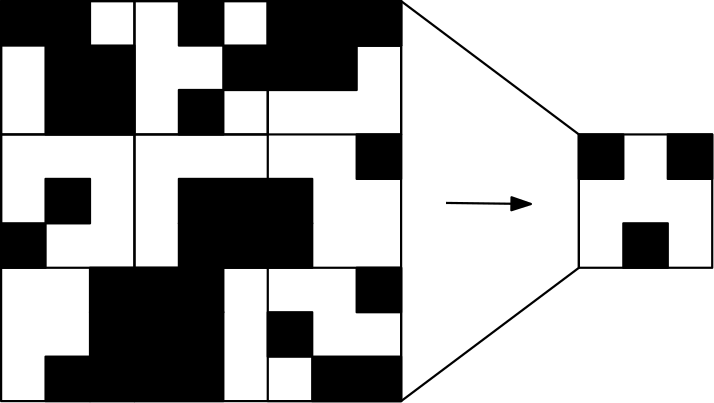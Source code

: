 <?xml version="1.0"?>
<!DOCTYPE ipe SYSTEM "ipe.dtd">
<ipe version="70212" creator="Ipe 7.2.12">
<info created="D:20190521165920" modified="D:20190521165931"/>
<ipestyle name="basic">
<symbol name="arrow/arc(spx)">
<path stroke="sym-stroke" fill="sym-stroke" pen="sym-pen">
0 0 m
-1 0.333 l
-1 -0.333 l
h
</path>
</symbol>
<symbol name="arrow/farc(spx)">
<path stroke="sym-stroke" fill="white" pen="sym-pen">
0 0 m
-1 0.333 l
-1 -0.333 l
h
</path>
</symbol>
<symbol name="arrow/ptarc(spx)">
<path stroke="sym-stroke" fill="sym-stroke" pen="sym-pen">
0 0 m
-1 0.333 l
-0.8 0 l
-1 -0.333 l
h
</path>
</symbol>
<symbol name="arrow/fptarc(spx)">
<path stroke="sym-stroke" fill="white" pen="sym-pen">
0 0 m
-1 0.333 l
-0.8 0 l
-1 -0.333 l
h
</path>
</symbol>
<symbol name="mark/circle(sx)" transformations="translations">
<path fill="sym-stroke">
0.6 0 0 0.6 0 0 e
0.4 0 0 0.4 0 0 e
</path>
</symbol>
<symbol name="mark/disk(sx)" transformations="translations">
<path fill="sym-stroke">
0.6 0 0 0.6 0 0 e
</path>
</symbol>
<symbol name="mark/fdisk(sfx)" transformations="translations">
<group>
<path fill="sym-fill">
0.5 0 0 0.5 0 0 e
</path>
<path fill="sym-stroke" fillrule="eofill">
0.6 0 0 0.6 0 0 e
0.4 0 0 0.4 0 0 e
</path>
</group>
</symbol>
<symbol name="mark/box(sx)" transformations="translations">
<path fill="sym-stroke" fillrule="eofill">
-0.6 -0.6 m
0.6 -0.6 l
0.6 0.6 l
-0.6 0.6 l
h
-0.4 -0.4 m
0.4 -0.4 l
0.4 0.4 l
-0.4 0.4 l
h
</path>
</symbol>
<symbol name="mark/square(sx)" transformations="translations">
<path fill="sym-stroke">
-0.6 -0.6 m
0.6 -0.6 l
0.6 0.6 l
-0.6 0.6 l
h
</path>
</symbol>
<symbol name="mark/fsquare(sfx)" transformations="translations">
<group>
<path fill="sym-fill">
-0.5 -0.5 m
0.5 -0.5 l
0.5 0.5 l
-0.5 0.5 l
h
</path>
<path fill="sym-stroke" fillrule="eofill">
-0.6 -0.6 m
0.6 -0.6 l
0.6 0.6 l
-0.6 0.6 l
h
-0.4 -0.4 m
0.4 -0.4 l
0.4 0.4 l
-0.4 0.4 l
h
</path>
</group>
</symbol>
<symbol name="mark/cross(sx)" transformations="translations">
<group>
<path fill="sym-stroke">
-0.43 -0.57 m
0.57 0.43 l
0.43 0.57 l
-0.57 -0.43 l
h
</path>
<path fill="sym-stroke">
-0.43 0.57 m
0.57 -0.43 l
0.43 -0.57 l
-0.57 0.43 l
h
</path>
</group>
</symbol>
<symbol name="arrow/fnormal(spx)">
<path stroke="sym-stroke" fill="white" pen="sym-pen">
0 0 m
-1 0.333 l
-1 -0.333 l
h
</path>
</symbol>
<symbol name="arrow/pointed(spx)">
<path stroke="sym-stroke" fill="sym-stroke" pen="sym-pen">
0 0 m
-1 0.333 l
-0.8 0 l
-1 -0.333 l
h
</path>
</symbol>
<symbol name="arrow/fpointed(spx)">
<path stroke="sym-stroke" fill="white" pen="sym-pen">
0 0 m
-1 0.333 l
-0.8 0 l
-1 -0.333 l
h
</path>
</symbol>
<symbol name="arrow/linear(spx)">
<path stroke="sym-stroke" pen="sym-pen">
-1 0.333 m
0 0 l
-1 -0.333 l
</path>
</symbol>
<symbol name="arrow/fdouble(spx)">
<path stroke="sym-stroke" fill="white" pen="sym-pen">
0 0 m
-1 0.333 l
-1 -0.333 l
h
-1 0 m
-2 0.333 l
-2 -0.333 l
h
</path>
</symbol>
<symbol name="arrow/double(spx)">
<path stroke="sym-stroke" fill="sym-stroke" pen="sym-pen">
0 0 m
-1 0.333 l
-1 -0.333 l
h
-1 0 m
-2 0.333 l
-2 -0.333 l
h
</path>
</symbol>
<pen name="heavier" value="0.8"/>
<pen name="fat" value="1.2"/>
<pen name="ultrafat" value="2"/>
<symbolsize name="large" value="5"/>
<symbolsize name="small" value="2"/>
<symbolsize name="tiny" value="1.1"/>
<arrowsize name="large" value="10"/>
<arrowsize name="small" value="5"/>
<arrowsize name="tiny" value="3"/>
<color name="red" value="1 0 0"/>
<color name="green" value="0 1 0"/>
<color name="blue" value="0 0 1"/>
<color name="yellow" value="1 1 0"/>
<color name="orange" value="1 0.647 0"/>
<color name="gold" value="1 0.843 0"/>
<color name="purple" value="0.627 0.125 0.941"/>
<color name="gray" value="0.745"/>
<color name="brown" value="0.647 0.165 0.165"/>
<color name="navy" value="0 0 0.502"/>
<color name="pink" value="1 0.753 0.796"/>
<color name="seagreen" value="0.18 0.545 0.341"/>
<color name="turquoise" value="0.251 0.878 0.816"/>
<color name="violet" value="0.933 0.51 0.933"/>
<color name="darkblue" value="0 0 0.545"/>
<color name="darkcyan" value="0 0.545 0.545"/>
<color name="darkgray" value="0.663"/>
<color name="darkgreen" value="0 0.392 0"/>
<color name="darkmagenta" value="0.545 0 0.545"/>
<color name="darkorange" value="1 0.549 0"/>
<color name="darkred" value="0.545 0 0"/>
<color name="lightblue" value="0.678 0.847 0.902"/>
<color name="lightcyan" value="0.878 1 1"/>
<color name="lightgray" value="0.827"/>
<color name="lightgreen" value="0.565 0.933 0.565"/>
<color name="lightyellow" value="1 1 0.878"/>
<dashstyle name="dashed" value="[4] 0"/>
<dashstyle name="dotted" value="[1 3] 0"/>
<dashstyle name="dash dotted" value="[4 2 1 2] 0"/>
<dashstyle name="dash dot dotted" value="[4 2 1 2 1 2] 0"/>
<textsize name="large" value="\large"/>
<textsize name="Large" value="\Large"/>
<textsize name="LARGE" value="\LARGE"/>
<textsize name="huge" value="\huge"/>
<textsize name="Huge" value="\Huge"/>
<textsize name="small" value="\small"/>
<textsize name="footnote" value="\footnotesize"/>
<textsize name="tiny" value="\tiny"/>
<textstyle name="center" begin="\begin{center}" end="\end{center}"/>
<textstyle name="itemize" begin="\begin{itemize}" end="\end{itemize}"/>
<textstyle name="item" begin="\begin{itemize}\item{}" end="\end{itemize}"/>
<gridsize name="4 pts" value="4"/>
<gridsize name="8 pts (~3 mm)" value="8"/>
<gridsize name="16 pts (~6 mm)" value="16"/>
<gridsize name="32 pts (~12 mm)" value="32"/>
<gridsize name="10 pts (~3.5 mm)" value="10"/>
<gridsize name="20 pts (~7 mm)" value="20"/>
<gridsize name="14 pts (~5 mm)" value="14"/>
<gridsize name="28 pts (~10 mm)" value="28"/>
<gridsize name="56 pts (~20 mm)" value="56"/>
<anglesize name="90 deg" value="90"/>
<anglesize name="60 deg" value="60"/>
<anglesize name="45 deg" value="45"/>
<anglesize name="30 deg" value="30"/>
<anglesize name="22.5 deg" value="22.5"/>
<opacity name="10%" value="0.1"/>
<opacity name="30%" value="0.3"/>
<opacity name="50%" value="0.5"/>
<opacity name="75%" value="0.75"/>
<tiling name="falling" angle="-60" step="4" width="1"/>
<tiling name="rising" angle="30" step="4" width="1"/>
</ipestyle>
<page>
<layer name="alpha"/>
<view layers="alpha" active="alpha"/>
<group layer="alpha" matrix="1 0 0 1 48 144">
<path matrix="1.28571 0 0 1.28571 -38.8571 -48" stroke="black" pen="heavier">
80 336 m
80 224 l
192 224 l
192 336 l
h
</path>
<path matrix="1 0 0 1 -16 48" stroke="black" fill="black" pen="heavier">
80 336 m
80 320 l
112 320 l
112 336 l
h
</path>
<path matrix="1 0 0 1 -16 48" stroke="black" fill="black" pen="heavier">
96 320 m
96 288 l
128 288 l
128 320 l
h
</path>
<path matrix="1 0 0 1 -16 48" stroke="black" fill="black" pen="heavier">
160 320 m
160 304 l
176 304 l
176 320 l
h
</path>
<path matrix="1 0 0 1 -16 48" stroke="black" fill="black" pen="heavier">
144 336 m
144 320 l
160 320 l
160 336 l
h
</path>
<path matrix="1 0 0 1 -16 48" stroke="black" fill="black" pen="heavier">
144 304 m
144 288 l
160 288 l
160 304 l
h
</path>
<path matrix="1 0 0 1 -16 48" stroke="black" fill="black" pen="heavier">
144 272 m
144 256 l
192 256 l
192 272 l
h
</path>
<path matrix="1 0 0 1 -16 48" stroke="black" fill="black" pen="heavier">
192 256 m
192 240 l
144 240 l
144 256 l
h
</path>
<path matrix="1 0 0 1 -16 48" stroke="black" fill="black" pen="heavier">
112 240 m
112 224 l
160 224 l
160 240 l
h
</path>
<path matrix="1 0 0 1 -16 48" stroke="black" fill="black" pen="heavier">
96 272 m
96 256 l
112 256 l
112 272 l
h
</path>
<path matrix="1 0 0 1 -16 48" stroke="black" fill="black" pen="heavier">
80 256 m
80 240 l
96 240 l
96 256 l
h
</path>
<path matrix="1 0 0 1 -16 48" stroke="black" fill="black" pen="heavier">
176 336 m
176 304 l
208 304 l
208 336 l
h
</path>
<path matrix="1 0 0 1 -16 48" stroke="black" fill="black" pen="heavier">
208 288 m
208 272 l
224 272 l
224 288 l
h
</path>
<path matrix="1 0 0 1 -16 48" stroke="black" fill="black" pen="heavier">
208 240 m
208 224 l
224 224 l
224 240 l
h
</path>
<path matrix="1 0 0 1 -16 48" stroke="black" fill="black" pen="heavier">
176 224 m
176 208 l
192 208 l
192 224 l
h
</path>
<path matrix="1 0 0 1 -16 48" stroke="black" fill="black" pen="heavier">
192 192 m
192 208 l
224 208 l
224 192 l
h
</path>
<path matrix="1 0 0 1 -16 48" stroke="black" fill="black" pen="heavier">
128 224 m
128 192 l
160 192 l
160 224 l
h
</path>
<path matrix="1 0 0 1 -16 48" stroke="black" fill="black" pen="heavier">
96 208 m
96 192 l
112 192 l
112 208 l
h
</path>
<path matrix="1 0 0 1 -16 48" stroke="black" fill="black" pen="heavier">
112 192 m
112 224 l
128 224 l
128 192 l
h
</path>
<path matrix="1 0 0 1 -16 48" stroke="black" pen="heavier">
128 224 m
128 208 l
144 208 l
144 224 l
h
</path>
<path matrix="1 0 0 1 -16 48" stroke="black" pen="heavier">
288 288 m
288 240 l
336 240 l
336 288 l
h
</path>
<path matrix="1 0 0 1 -16 48" stroke="black" fill="black" pen="heavier">
288 288 m
288 272 l
304 272 l
304 288 l
h
</path>
<path matrix="1 0 0 1 -16 48" stroke="black" fill="black" pen="heavier">
304 256 m
304 240 l
320 240 l
320 256 l
h
</path>
<path matrix="1 0 0 1 -16 48" stroke="black" fill="black" pen="heavier">
320 288 m
320 272 l
336 272 l
336 288 l
h
</path>
<path matrix="1 0 0 1 -16 48" stroke="black" pen="heavier">
208 336 m
208 320 l
224 320 l
224 336 l
h
</path>
<path matrix="1 0 0 1 -16 48" stroke="black" pen="heavier">
80 336 m
80 288 l
128 288 l
128 336 l
h
</path>
<path matrix="1 0 0 1 -16 48" stroke="black" pen="heavier">
128 288 m
128 336 l
176 336 l
176 288 l
h
</path>
<path matrix="1 0 0 1 -16 48" stroke="black" pen="heavier">
176 288 m
176 336 l
224 336 l
224 288 l
h
</path>
<path matrix="1 0 0 1 -16 48" stroke="black" pen="heavier">
224 320 m
224 320 l
208 320 l
208 320 l
h
</path>
<path matrix="1 0 0 1 -16 48" stroke="black" pen="heavier">
208 336 m
208 336 l
224 336 l
224 336 l
h
</path>
<path matrix="1 0 0 1 -16 48" stroke="black" pen="heavier">
224 336 m
224 336 l
224 336 l
224 336 l
h
</path>
<path matrix="1 0 0 1 -16 48" stroke="black" pen="heavier">
224 320 m
224 320 l
224 320 l
224 320 l
h
</path>
<path matrix="1 0 0 1 -16 48" stroke="black" fill="black" pen="heavier">
208 320 m
208 336 l
224 336 l
224 320 l
h
</path>
<path matrix="1 0 0 1 -16 48" stroke="black" pen="heavier">
80 288 m
80 240 l
128 240 l
128 288 l
h
</path>
<path matrix="1 0 0 1 -16 48" stroke="black" pen="heavier">
128 288 m
128 240 l
176 240 l
176 288 l
h
</path>
<path matrix="1 0 0 1 -16 48" stroke="black" pen="heavier">
176 240 m
176 192 l
224 192 l
224 240 l
h
</path>
<path matrix="1 0 0 1 -16 48" stroke="black" pen="heavier">
224 336 m
288 288 l
288 240 l
224 192 l
</path>
<path matrix="1 0 0 1 -16 48" stroke="black" pen="heavier" arrow="normal/normal">
240.168 263.345 m
270.725 262.961 l
</path>
</group>
</page>
</ipe>
